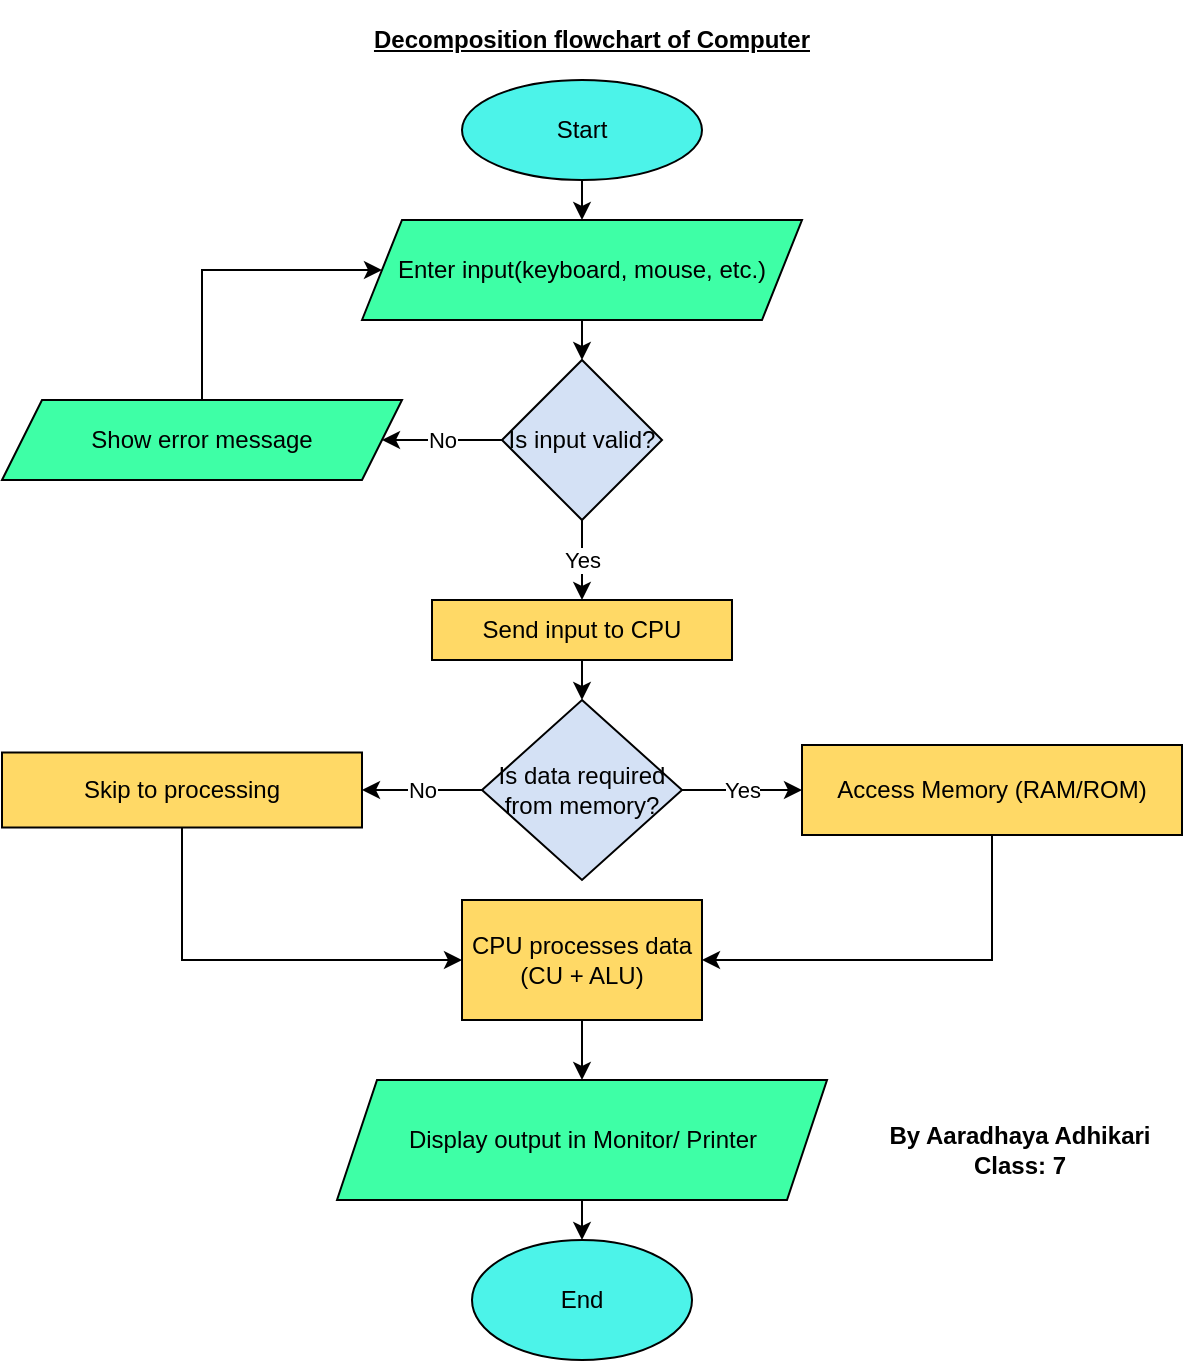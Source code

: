 <mxfile version="28.0.7">
  <diagram name="Page-1" id="dcu_cmCz-5N0wSu2do1n">
    <mxGraphModel dx="1507" dy="722" grid="1" gridSize="10" guides="1" tooltips="1" connect="1" arrows="1" fold="1" page="1" pageScale="1" pageWidth="850" pageHeight="1100" math="0" shadow="0">
      <root>
        <mxCell id="0" />
        <mxCell id="1" parent="0" />
        <mxCell id="9CsvGDco87li5d4kIuOr-1" value="&lt;b&gt;&lt;u&gt;Decomposition flowchart of Computer&lt;/u&gt;&lt;/b&gt;" style="text;html=1;align=center;verticalAlign=middle;whiteSpace=wrap;rounded=0;" vertex="1" parent="1">
          <mxGeometry x="300" y="10" width="250" height="40" as="geometry" />
        </mxCell>
        <mxCell id="9CsvGDco87li5d4kIuOr-2" value="Start" style="ellipse;whiteSpace=wrap;html=1;fillColor=#4CF3E9;" vertex="1" parent="1">
          <mxGeometry x="360" y="50" width="120" height="50" as="geometry" />
        </mxCell>
        <mxCell id="9CsvGDco87li5d4kIuOr-3" value="Enter input(keyboard, mouse, etc.)" style="shape=parallelogram;perimeter=parallelogramPerimeter;whiteSpace=wrap;html=1;fixedSize=1;fillColor=#3EFFA6;" vertex="1" parent="1">
          <mxGeometry x="310" y="120" width="220" height="50" as="geometry" />
        </mxCell>
        <mxCell id="9CsvGDco87li5d4kIuOr-4" value="Is input valid?" style="rhombus;whiteSpace=wrap;html=1;fillColor=#D4E1F5;" vertex="1" parent="1">
          <mxGeometry x="380" y="190" width="80" height="80" as="geometry" />
        </mxCell>
        <mxCell id="9CsvGDco87li5d4kIuOr-5" value="Show error message" style="shape=parallelogram;perimeter=parallelogramPerimeter;whiteSpace=wrap;html=1;fixedSize=1;fillColor=#3EFFA6;" vertex="1" parent="1">
          <mxGeometry x="130" y="210" width="200" height="40" as="geometry" />
        </mxCell>
        <mxCell id="9CsvGDco87li5d4kIuOr-6" value="Send input to CPU" style="rounded=0;whiteSpace=wrap;html=1;fillColor=#FFD966;" vertex="1" parent="1">
          <mxGeometry x="345" y="310" width="150" height="30" as="geometry" />
        </mxCell>
        <mxCell id="9CsvGDco87li5d4kIuOr-7" value="Is data required from memory?" style="rhombus;whiteSpace=wrap;html=1;fillColor=#D4E1F5;" vertex="1" parent="1">
          <mxGeometry x="370" y="360" width="100" height="90" as="geometry" />
        </mxCell>
        <mxCell id="9CsvGDco87li5d4kIuOr-8" value="Access Memory (RAM/ROM)" style="rounded=0;whiteSpace=wrap;html=1;fillColor=#FFD966;" vertex="1" parent="1">
          <mxGeometry x="530" y="382.5" width="190" height="45" as="geometry" />
        </mxCell>
        <mxCell id="9CsvGDco87li5d4kIuOr-10" value="Skip to processing" style="rounded=0;whiteSpace=wrap;html=1;fillColor=#FFD966;" vertex="1" parent="1">
          <mxGeometry x="130" y="386.25" width="180" height="37.5" as="geometry" />
        </mxCell>
        <mxCell id="9CsvGDco87li5d4kIuOr-11" value="CPU processes data (CU + ALU)" style="rounded=0;whiteSpace=wrap;html=1;fillColor=#FFD966;" vertex="1" parent="1">
          <mxGeometry x="360" y="460" width="120" height="60" as="geometry" />
        </mxCell>
        <mxCell id="9CsvGDco87li5d4kIuOr-12" value="Display output in Monitor/ Printer" style="shape=parallelogram;perimeter=parallelogramPerimeter;whiteSpace=wrap;html=1;fixedSize=1;fillColor=#3EFFA6;" vertex="1" parent="1">
          <mxGeometry x="297.5" y="550" width="245" height="60" as="geometry" />
        </mxCell>
        <mxCell id="9CsvGDco87li5d4kIuOr-13" value="End" style="ellipse;whiteSpace=wrap;html=1;fillColor=#4CF3E9;" vertex="1" parent="1">
          <mxGeometry x="365" y="630" width="110" height="60" as="geometry" />
        </mxCell>
        <mxCell id="9CsvGDco87li5d4kIuOr-14" value="" style="endArrow=classic;html=1;rounded=0;entryX=0.5;entryY=0;entryDx=0;entryDy=0;exitX=0.5;exitY=1;exitDx=0;exitDy=0;" edge="1" parent="1" source="9CsvGDco87li5d4kIuOr-2" target="9CsvGDco87li5d4kIuOr-3">
          <mxGeometry width="50" height="50" relative="1" as="geometry">
            <mxPoint x="400" y="330" as="sourcePoint" />
            <mxPoint x="450" y="280" as="targetPoint" />
          </mxGeometry>
        </mxCell>
        <mxCell id="9CsvGDco87li5d4kIuOr-15" value="" style="endArrow=classic;html=1;rounded=0;entryX=0.5;entryY=0;entryDx=0;entryDy=0;exitX=0.5;exitY=1;exitDx=0;exitDy=0;" edge="1" parent="1" source="9CsvGDco87li5d4kIuOr-3" target="9CsvGDco87li5d4kIuOr-4">
          <mxGeometry width="50" height="50" relative="1" as="geometry">
            <mxPoint x="400" y="330" as="sourcePoint" />
            <mxPoint x="450" y="280" as="targetPoint" />
          </mxGeometry>
        </mxCell>
        <mxCell id="9CsvGDco87li5d4kIuOr-16" value="" style="endArrow=classic;html=1;rounded=0;exitX=0.5;exitY=1;exitDx=0;exitDy=0;entryX=0.5;entryY=0;entryDx=0;entryDy=0;" edge="1" parent="1" source="9CsvGDco87li5d4kIuOr-4" target="9CsvGDco87li5d4kIuOr-6">
          <mxGeometry relative="1" as="geometry">
            <mxPoint x="380" y="300" as="sourcePoint" />
            <mxPoint x="480" y="300" as="targetPoint" />
          </mxGeometry>
        </mxCell>
        <mxCell id="9CsvGDco87li5d4kIuOr-17" value="Yes" style="edgeLabel;resizable=0;html=1;;align=center;verticalAlign=middle;" connectable="0" vertex="1" parent="9CsvGDco87li5d4kIuOr-16">
          <mxGeometry relative="1" as="geometry" />
        </mxCell>
        <mxCell id="9CsvGDco87li5d4kIuOr-18" value="" style="endArrow=classic;html=1;rounded=0;exitX=0;exitY=0.5;exitDx=0;exitDy=0;" edge="1" parent="1" source="9CsvGDco87li5d4kIuOr-4" target="9CsvGDco87li5d4kIuOr-5">
          <mxGeometry relative="1" as="geometry">
            <mxPoint x="380" y="290" as="sourcePoint" />
            <mxPoint x="480" y="290" as="targetPoint" />
          </mxGeometry>
        </mxCell>
        <mxCell id="9CsvGDco87li5d4kIuOr-19" value="No" style="edgeLabel;resizable=0;html=1;;align=center;verticalAlign=middle;" connectable="0" vertex="1" parent="9CsvGDco87li5d4kIuOr-18">
          <mxGeometry relative="1" as="geometry" />
        </mxCell>
        <mxCell id="9CsvGDco87li5d4kIuOr-20" value="" style="endArrow=classic;html=1;rounded=0;entryX=0;entryY=0.5;entryDx=0;entryDy=0;exitX=0.5;exitY=0;exitDx=0;exitDy=0;" edge="1" parent="1" source="9CsvGDco87li5d4kIuOr-5" target="9CsvGDco87li5d4kIuOr-3">
          <mxGeometry width="50" height="50" relative="1" as="geometry">
            <mxPoint x="410" y="330" as="sourcePoint" />
            <mxPoint x="460" y="280" as="targetPoint" />
            <Array as="points">
              <mxPoint x="230" y="145" />
            </Array>
          </mxGeometry>
        </mxCell>
        <mxCell id="9CsvGDco87li5d4kIuOr-21" value="" style="endArrow=classic;html=1;rounded=0;entryX=0.5;entryY=0;entryDx=0;entryDy=0;exitX=0.5;exitY=1;exitDx=0;exitDy=0;" edge="1" parent="1" source="9CsvGDco87li5d4kIuOr-6" target="9CsvGDco87li5d4kIuOr-7">
          <mxGeometry width="50" height="50" relative="1" as="geometry">
            <mxPoint x="410" y="400" as="sourcePoint" />
            <mxPoint x="460" y="350" as="targetPoint" />
          </mxGeometry>
        </mxCell>
        <mxCell id="9CsvGDco87li5d4kIuOr-22" value="" style="endArrow=classic;html=1;rounded=0;entryX=0;entryY=0.5;entryDx=0;entryDy=0;exitX=1;exitY=0.5;exitDx=0;exitDy=0;" edge="1" parent="1" source="9CsvGDco87li5d4kIuOr-7" target="9CsvGDco87li5d4kIuOr-8">
          <mxGeometry relative="1" as="geometry">
            <mxPoint x="350" y="440" as="sourcePoint" />
            <mxPoint x="450" y="440" as="targetPoint" />
          </mxGeometry>
        </mxCell>
        <mxCell id="9CsvGDco87li5d4kIuOr-23" value="Yes" style="edgeLabel;resizable=0;html=1;;align=center;verticalAlign=middle;" connectable="0" vertex="1" parent="9CsvGDco87li5d4kIuOr-22">
          <mxGeometry relative="1" as="geometry" />
        </mxCell>
        <mxCell id="9CsvGDco87li5d4kIuOr-24" value="" style="endArrow=classic;html=1;rounded=0;entryX=1;entryY=0.5;entryDx=0;entryDy=0;exitX=0;exitY=0.5;exitDx=0;exitDy=0;" edge="1" parent="1" source="9CsvGDco87li5d4kIuOr-7" target="9CsvGDco87li5d4kIuOr-10">
          <mxGeometry relative="1" as="geometry">
            <mxPoint x="350" y="440" as="sourcePoint" />
            <mxPoint x="450" y="440" as="targetPoint" />
          </mxGeometry>
        </mxCell>
        <mxCell id="9CsvGDco87li5d4kIuOr-25" value="No" style="edgeLabel;resizable=0;html=1;;align=center;verticalAlign=middle;" connectable="0" vertex="1" parent="9CsvGDco87li5d4kIuOr-24">
          <mxGeometry relative="1" as="geometry" />
        </mxCell>
        <mxCell id="9CsvGDco87li5d4kIuOr-26" value="" style="endArrow=classic;html=1;rounded=0;entryX=0;entryY=0.5;entryDx=0;entryDy=0;exitX=0.5;exitY=1;exitDx=0;exitDy=0;" edge="1" parent="1" source="9CsvGDco87li5d4kIuOr-10" target="9CsvGDco87li5d4kIuOr-11">
          <mxGeometry width="50" height="50" relative="1" as="geometry">
            <mxPoint x="370" y="470" as="sourcePoint" />
            <mxPoint x="420" y="420" as="targetPoint" />
            <Array as="points">
              <mxPoint x="220" y="490" />
            </Array>
          </mxGeometry>
        </mxCell>
        <mxCell id="9CsvGDco87li5d4kIuOr-27" value="" style="endArrow=classic;html=1;rounded=0;entryX=1;entryY=0.5;entryDx=0;entryDy=0;exitX=0.5;exitY=1;exitDx=0;exitDy=0;" edge="1" parent="1" source="9CsvGDco87li5d4kIuOr-8" target="9CsvGDco87li5d4kIuOr-11">
          <mxGeometry width="50" height="50" relative="1" as="geometry">
            <mxPoint x="370" y="470" as="sourcePoint" />
            <mxPoint x="420" y="420" as="targetPoint" />
            <Array as="points">
              <mxPoint x="625" y="490" />
            </Array>
          </mxGeometry>
        </mxCell>
        <mxCell id="9CsvGDco87li5d4kIuOr-28" value="" style="endArrow=classic;html=1;rounded=0;entryX=0.5;entryY=0;entryDx=0;entryDy=0;exitX=0.5;exitY=1;exitDx=0;exitDy=0;" edge="1" parent="1" source="9CsvGDco87li5d4kIuOr-11" target="9CsvGDco87li5d4kIuOr-12">
          <mxGeometry width="50" height="50" relative="1" as="geometry">
            <mxPoint x="370" y="570" as="sourcePoint" />
            <mxPoint x="420" y="520" as="targetPoint" />
          </mxGeometry>
        </mxCell>
        <mxCell id="9CsvGDco87li5d4kIuOr-29" value="" style="endArrow=classic;html=1;rounded=0;entryX=0.5;entryY=0;entryDx=0;entryDy=0;exitX=0.5;exitY=1;exitDx=0;exitDy=0;" edge="1" parent="1" source="9CsvGDco87li5d4kIuOr-12" target="9CsvGDco87li5d4kIuOr-13">
          <mxGeometry width="50" height="50" relative="1" as="geometry">
            <mxPoint x="370" y="570" as="sourcePoint" />
            <mxPoint x="420" y="520" as="targetPoint" />
          </mxGeometry>
        </mxCell>
        <mxCell id="9CsvGDco87li5d4kIuOr-31" value="&lt;b&gt;By Aaradhaya Adhikari&lt;/b&gt;&lt;div&gt;&lt;b&gt;Class: 7&lt;/b&gt;&lt;/div&gt;" style="text;html=1;align=center;verticalAlign=middle;whiteSpace=wrap;rounded=0;" vertex="1" parent="1">
          <mxGeometry x="570" y="570" width="137.5" height="30" as="geometry" />
        </mxCell>
      </root>
    </mxGraphModel>
  </diagram>
</mxfile>
